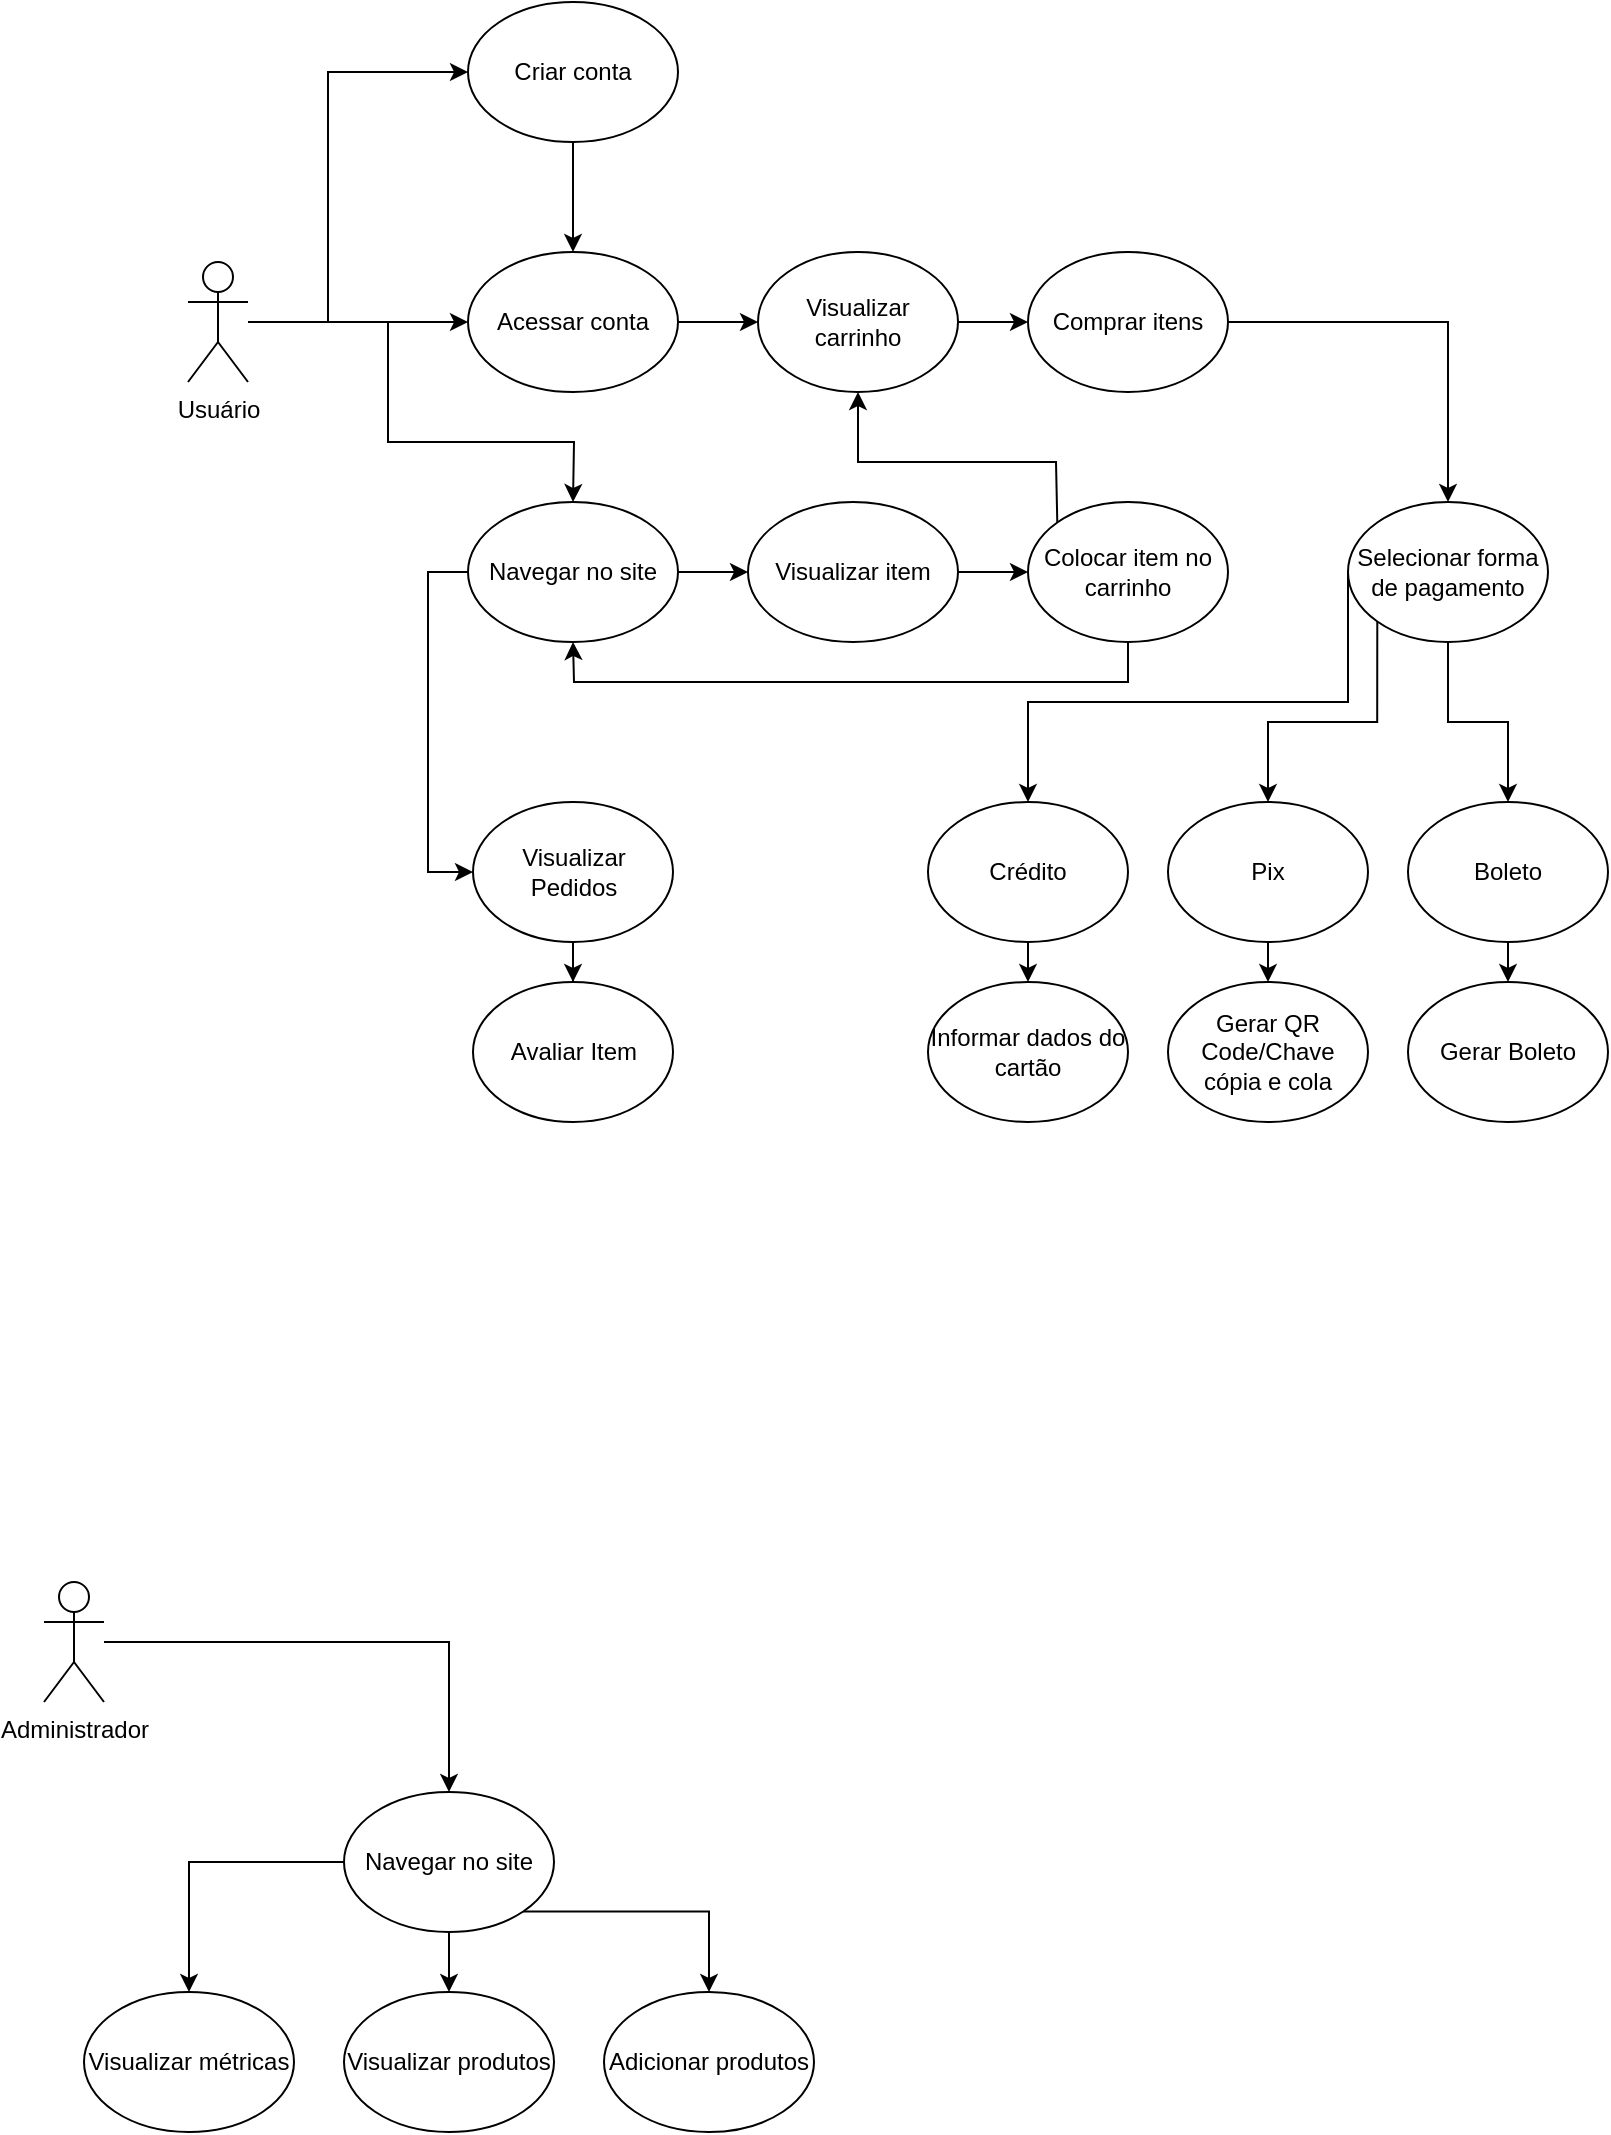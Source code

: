 <mxfile version="25.0.3">
  <diagram name="Página-1" id="1t1qk8D-UIFoVEn3kqQp">
    <mxGraphModel dx="955" dy="506" grid="1" gridSize="10" guides="1" tooltips="1" connect="1" arrows="1" fold="1" page="1" pageScale="1" pageWidth="827" pageHeight="1169" math="0" shadow="0">
      <root>
        <mxCell id="0" />
        <mxCell id="1" parent="0" />
        <mxCell id="V_i6t_GGnZHZgOv48OWF-7" value="" style="edgeStyle=orthogonalEdgeStyle;rounded=0;orthogonalLoop=1;jettySize=auto;html=1;entryX=0;entryY=0.5;entryDx=0;entryDy=0;" parent="1" source="V_i6t_GGnZHZgOv48OWF-1" target="V_i6t_GGnZHZgOv48OWF-3" edge="1">
          <mxGeometry relative="1" as="geometry">
            <mxPoint x="130" y="189.47" as="sourcePoint" />
            <mxPoint x="240" y="189.47" as="targetPoint" />
          </mxGeometry>
        </mxCell>
        <mxCell id="V_i6t_GGnZHZgOv48OWF-1" value="Usuário" style="shape=umlActor;verticalLabelPosition=bottom;verticalAlign=top;html=1;outlineConnect=0;" parent="1" vertex="1">
          <mxGeometry x="100" y="170" width="30" height="60" as="geometry" />
        </mxCell>
        <mxCell id="V_i6t_GGnZHZgOv48OWF-2" value="Criar conta" style="ellipse;whiteSpace=wrap;html=1;" parent="1" vertex="1">
          <mxGeometry x="240" y="40" width="105" height="70" as="geometry" />
        </mxCell>
        <mxCell id="V_i6t_GGnZHZgOv48OWF-20" value="" style="edgeStyle=orthogonalEdgeStyle;rounded=0;orthogonalLoop=1;jettySize=auto;html=1;" parent="1" source="V_i6t_GGnZHZgOv48OWF-3" target="V_i6t_GGnZHZgOv48OWF-18" edge="1">
          <mxGeometry relative="1" as="geometry" />
        </mxCell>
        <mxCell id="V_i6t_GGnZHZgOv48OWF-3" value="Acessar conta" style="ellipse;whiteSpace=wrap;html=1;" parent="1" vertex="1">
          <mxGeometry x="240" y="165" width="105" height="70" as="geometry" />
        </mxCell>
        <mxCell id="8WKv1LbbFwkZMfaDpy3F-18" style="edgeStyle=orthogonalEdgeStyle;rounded=0;orthogonalLoop=1;jettySize=auto;html=1;exitX=0;exitY=0.5;exitDx=0;exitDy=0;entryX=0;entryY=0.5;entryDx=0;entryDy=0;" edge="1" parent="1" source="V_i6t_GGnZHZgOv48OWF-5" target="8WKv1LbbFwkZMfaDpy3F-15">
          <mxGeometry relative="1" as="geometry" />
        </mxCell>
        <mxCell id="V_i6t_GGnZHZgOv48OWF-5" value="Navegar no site" style="ellipse;whiteSpace=wrap;html=1;" parent="1" vertex="1">
          <mxGeometry x="240" y="290" width="105" height="70" as="geometry" />
        </mxCell>
        <mxCell id="V_i6t_GGnZHZgOv48OWF-8" value="" style="endArrow=classic;html=1;rounded=0;" parent="1" edge="1">
          <mxGeometry width="50" height="50" relative="1" as="geometry">
            <mxPoint x="130" y="200" as="sourcePoint" />
            <mxPoint x="240" y="75" as="targetPoint" />
            <Array as="points">
              <mxPoint x="170" y="200" />
              <mxPoint x="170" y="75" />
            </Array>
          </mxGeometry>
        </mxCell>
        <mxCell id="V_i6t_GGnZHZgOv48OWF-9" value="" style="endArrow=classic;html=1;rounded=0;entryX=0.5;entryY=0;entryDx=0;entryDy=0;" parent="1" source="V_i6t_GGnZHZgOv48OWF-1" target="V_i6t_GGnZHZgOv48OWF-5" edge="1">
          <mxGeometry width="50" height="50" relative="1" as="geometry">
            <mxPoint x="150" y="260" as="sourcePoint" />
            <mxPoint x="200" y="210" as="targetPoint" />
            <Array as="points">
              <mxPoint x="200" y="200" />
              <mxPoint x="200" y="260" />
              <mxPoint x="293" y="260" />
            </Array>
          </mxGeometry>
        </mxCell>
        <mxCell id="V_i6t_GGnZHZgOv48OWF-10" value="" style="endArrow=classic;html=1;rounded=0;exitX=0.5;exitY=1;exitDx=0;exitDy=0;" parent="1" source="V_i6t_GGnZHZgOv48OWF-2" target="V_i6t_GGnZHZgOv48OWF-3" edge="1">
          <mxGeometry width="50" height="50" relative="1" as="geometry">
            <mxPoint x="350" y="280" as="sourcePoint" />
            <mxPoint x="400" y="230" as="targetPoint" />
          </mxGeometry>
        </mxCell>
        <mxCell id="V_i6t_GGnZHZgOv48OWF-12" value="Visualizar item" style="ellipse;whiteSpace=wrap;html=1;" parent="1" vertex="1">
          <mxGeometry x="380" y="290" width="105" height="70" as="geometry" />
        </mxCell>
        <mxCell id="V_i6t_GGnZHZgOv48OWF-13" value="Colocar item no carrinho" style="ellipse;whiteSpace=wrap;html=1;" parent="1" vertex="1">
          <mxGeometry x="520" y="290" width="100" height="70" as="geometry" />
        </mxCell>
        <mxCell id="V_i6t_GGnZHZgOv48OWF-15" value="" style="endArrow=classic;html=1;rounded=0;exitX=1;exitY=0.5;exitDx=0;exitDy=0;entryX=0;entryY=0.5;entryDx=0;entryDy=0;" parent="1" source="V_i6t_GGnZHZgOv48OWF-5" target="V_i6t_GGnZHZgOv48OWF-12" edge="1">
          <mxGeometry width="50" height="50" relative="1" as="geometry">
            <mxPoint x="350" y="280" as="sourcePoint" />
            <mxPoint x="400" y="230" as="targetPoint" />
          </mxGeometry>
        </mxCell>
        <mxCell id="V_i6t_GGnZHZgOv48OWF-16" value="" style="endArrow=classic;html=1;rounded=0;entryX=0;entryY=0.5;entryDx=0;entryDy=0;exitX=1;exitY=0.5;exitDx=0;exitDy=0;" parent="1" source="V_i6t_GGnZHZgOv48OWF-12" target="V_i6t_GGnZHZgOv48OWF-13" edge="1">
          <mxGeometry width="50" height="50" relative="1" as="geometry">
            <mxPoint x="460" y="345" as="sourcePoint" />
            <mxPoint x="491" y="310" as="targetPoint" />
          </mxGeometry>
        </mxCell>
        <mxCell id="V_i6t_GGnZHZgOv48OWF-17" value="" style="endArrow=classic;html=1;rounded=0;exitX=0.5;exitY=1;exitDx=0;exitDy=0;entryX=0.5;entryY=1;entryDx=0;entryDy=0;" parent="1" source="V_i6t_GGnZHZgOv48OWF-13" target="V_i6t_GGnZHZgOv48OWF-5" edge="1">
          <mxGeometry width="50" height="50" relative="1" as="geometry">
            <mxPoint x="350" y="380" as="sourcePoint" />
            <mxPoint x="400" y="330" as="targetPoint" />
            <Array as="points">
              <mxPoint x="570" y="380" />
              <mxPoint x="293" y="380" />
            </Array>
          </mxGeometry>
        </mxCell>
        <mxCell id="V_i6t_GGnZHZgOv48OWF-23" value="" style="edgeStyle=orthogonalEdgeStyle;rounded=0;orthogonalLoop=1;jettySize=auto;html=1;" parent="1" source="V_i6t_GGnZHZgOv48OWF-18" target="V_i6t_GGnZHZgOv48OWF-22" edge="1">
          <mxGeometry relative="1" as="geometry" />
        </mxCell>
        <mxCell id="V_i6t_GGnZHZgOv48OWF-18" value="Visualizar carrinho" style="ellipse;whiteSpace=wrap;html=1;" parent="1" vertex="1">
          <mxGeometry x="385" y="165" width="100" height="70" as="geometry" />
        </mxCell>
        <mxCell id="V_i6t_GGnZHZgOv48OWF-19" value="" style="endArrow=classic;html=1;rounded=0;exitX=0;exitY=0;exitDx=0;exitDy=0;entryX=0.5;entryY=1;entryDx=0;entryDy=0;" parent="1" source="V_i6t_GGnZHZgOv48OWF-13" target="V_i6t_GGnZHZgOv48OWF-18" edge="1">
          <mxGeometry width="50" height="50" relative="1" as="geometry">
            <mxPoint x="550" y="215" as="sourcePoint" />
            <mxPoint x="600" y="165" as="targetPoint" />
            <Array as="points">
              <mxPoint x="534" y="270" />
              <mxPoint x="435" y="270" />
            </Array>
          </mxGeometry>
        </mxCell>
        <mxCell id="V_i6t_GGnZHZgOv48OWF-25" value="" style="edgeStyle=orthogonalEdgeStyle;rounded=0;orthogonalLoop=1;jettySize=auto;html=1;" parent="1" source="V_i6t_GGnZHZgOv48OWF-22" target="V_i6t_GGnZHZgOv48OWF-24" edge="1">
          <mxGeometry relative="1" as="geometry" />
        </mxCell>
        <mxCell id="V_i6t_GGnZHZgOv48OWF-22" value="Comprar itens" style="ellipse;whiteSpace=wrap;html=1;" parent="1" vertex="1">
          <mxGeometry x="520" y="165" width="100" height="70" as="geometry" />
        </mxCell>
        <mxCell id="8WKv1LbbFwkZMfaDpy3F-9" value="" style="edgeStyle=orthogonalEdgeStyle;rounded=0;orthogonalLoop=1;jettySize=auto;html=1;" edge="1" parent="1" source="V_i6t_GGnZHZgOv48OWF-24" target="V_i6t_GGnZHZgOv48OWF-27">
          <mxGeometry relative="1" as="geometry" />
        </mxCell>
        <mxCell id="8WKv1LbbFwkZMfaDpy3F-10" style="edgeStyle=orthogonalEdgeStyle;rounded=0;orthogonalLoop=1;jettySize=auto;html=1;exitX=0;exitY=1;exitDx=0;exitDy=0;" edge="1" parent="1" source="V_i6t_GGnZHZgOv48OWF-24" target="V_i6t_GGnZHZgOv48OWF-28">
          <mxGeometry relative="1" as="geometry" />
        </mxCell>
        <mxCell id="8WKv1LbbFwkZMfaDpy3F-11" style="edgeStyle=orthogonalEdgeStyle;rounded=0;orthogonalLoop=1;jettySize=auto;html=1;exitX=0;exitY=0.5;exitDx=0;exitDy=0;entryX=0.5;entryY=0;entryDx=0;entryDy=0;" edge="1" parent="1" source="V_i6t_GGnZHZgOv48OWF-24" target="V_i6t_GGnZHZgOv48OWF-26">
          <mxGeometry relative="1" as="geometry">
            <Array as="points">
              <mxPoint x="680" y="390" />
              <mxPoint x="520" y="390" />
            </Array>
          </mxGeometry>
        </mxCell>
        <mxCell id="V_i6t_GGnZHZgOv48OWF-24" value="Selecionar forma de pagamento" style="ellipse;whiteSpace=wrap;html=1;" parent="1" vertex="1">
          <mxGeometry x="680" y="290" width="100" height="70" as="geometry" />
        </mxCell>
        <mxCell id="V_i6t_GGnZHZgOv48OWF-26" value="Crédito" style="ellipse;whiteSpace=wrap;html=1;" parent="1" vertex="1">
          <mxGeometry x="470" y="440" width="100" height="70" as="geometry" />
        </mxCell>
        <mxCell id="V_i6t_GGnZHZgOv48OWF-27" value="Boleto" style="ellipse;whiteSpace=wrap;html=1;" parent="1" vertex="1">
          <mxGeometry x="710" y="440" width="100" height="70" as="geometry" />
        </mxCell>
        <mxCell id="V_i6t_GGnZHZgOv48OWF-28" value="Pix" style="ellipse;whiteSpace=wrap;html=1;" parent="1" vertex="1">
          <mxGeometry x="590" y="440" width="100" height="70" as="geometry" />
        </mxCell>
        <mxCell id="V_i6t_GGnZHZgOv48OWF-29" value="Informar dados do cartão" style="ellipse;whiteSpace=wrap;html=1;" parent="1" vertex="1">
          <mxGeometry x="470" y="530" width="100" height="70" as="geometry" />
        </mxCell>
        <mxCell id="V_i6t_GGnZHZgOv48OWF-30" value="Gerar QR Code/Chave cópia e cola" style="ellipse;whiteSpace=wrap;html=1;" parent="1" vertex="1">
          <mxGeometry x="590" y="530" width="100" height="70" as="geometry" />
        </mxCell>
        <mxCell id="V_i6t_GGnZHZgOv48OWF-31" value="Gerar Boleto" style="ellipse;whiteSpace=wrap;html=1;" parent="1" vertex="1">
          <mxGeometry x="710" y="530" width="100" height="70" as="geometry" />
        </mxCell>
        <mxCell id="V_i6t_GGnZHZgOv48OWF-32" value="" style="endArrow=classic;html=1;rounded=0;exitX=0.5;exitY=1;exitDx=0;exitDy=0;entryX=0.5;entryY=0;entryDx=0;entryDy=0;" parent="1" source="V_i6t_GGnZHZgOv48OWF-26" target="V_i6t_GGnZHZgOv48OWF-29" edge="1">
          <mxGeometry width="50" height="50" relative="1" as="geometry">
            <mxPoint x="490" y="450" as="sourcePoint" />
            <mxPoint x="540" y="400" as="targetPoint" />
          </mxGeometry>
        </mxCell>
        <mxCell id="V_i6t_GGnZHZgOv48OWF-33" value="" style="endArrow=classic;html=1;rounded=0;exitX=0.5;exitY=1;exitDx=0;exitDy=0;entryX=0.5;entryY=0;entryDx=0;entryDy=0;" parent="1" source="V_i6t_GGnZHZgOv48OWF-28" target="V_i6t_GGnZHZgOv48OWF-30" edge="1">
          <mxGeometry width="50" height="50" relative="1" as="geometry">
            <mxPoint x="530" y="520" as="sourcePoint" />
            <mxPoint x="530" y="540" as="targetPoint" />
          </mxGeometry>
        </mxCell>
        <mxCell id="V_i6t_GGnZHZgOv48OWF-34" value="" style="endArrow=classic;html=1;rounded=0;exitX=0.5;exitY=1;exitDx=0;exitDy=0;entryX=0.5;entryY=0;entryDx=0;entryDy=0;" parent="1" source="V_i6t_GGnZHZgOv48OWF-27" target="V_i6t_GGnZHZgOv48OWF-31" edge="1">
          <mxGeometry width="50" height="50" relative="1" as="geometry">
            <mxPoint x="540" y="530" as="sourcePoint" />
            <mxPoint x="540" y="550" as="targetPoint" />
          </mxGeometry>
        </mxCell>
        <mxCell id="8WKv1LbbFwkZMfaDpy3F-4" value="" style="edgeStyle=orthogonalEdgeStyle;rounded=0;orthogonalLoop=1;jettySize=auto;html=1;" edge="1" parent="1" source="8WKv1LbbFwkZMfaDpy3F-1" target="8WKv1LbbFwkZMfaDpy3F-3">
          <mxGeometry relative="1" as="geometry" />
        </mxCell>
        <mxCell id="8WKv1LbbFwkZMfaDpy3F-1" value="Administrador" style="shape=umlActor;verticalLabelPosition=bottom;verticalAlign=top;html=1;outlineConnect=0;" vertex="1" parent="1">
          <mxGeometry x="28" y="830" width="30" height="60" as="geometry" />
        </mxCell>
        <mxCell id="8WKv1LbbFwkZMfaDpy3F-6" value="" style="edgeStyle=orthogonalEdgeStyle;rounded=0;orthogonalLoop=1;jettySize=auto;html=1;" edge="1" parent="1" source="8WKv1LbbFwkZMfaDpy3F-3" target="8WKv1LbbFwkZMfaDpy3F-5">
          <mxGeometry relative="1" as="geometry" />
        </mxCell>
        <mxCell id="8WKv1LbbFwkZMfaDpy3F-8" style="edgeStyle=orthogonalEdgeStyle;rounded=0;orthogonalLoop=1;jettySize=auto;html=1;exitX=1;exitY=1;exitDx=0;exitDy=0;" edge="1" parent="1" source="8WKv1LbbFwkZMfaDpy3F-3" target="8WKv1LbbFwkZMfaDpy3F-7">
          <mxGeometry relative="1" as="geometry" />
        </mxCell>
        <mxCell id="8WKv1LbbFwkZMfaDpy3F-14" style="edgeStyle=orthogonalEdgeStyle;rounded=0;orthogonalLoop=1;jettySize=auto;html=1;exitX=0;exitY=0.5;exitDx=0;exitDy=0;" edge="1" parent="1" source="8WKv1LbbFwkZMfaDpy3F-3" target="8WKv1LbbFwkZMfaDpy3F-12">
          <mxGeometry relative="1" as="geometry" />
        </mxCell>
        <mxCell id="8WKv1LbbFwkZMfaDpy3F-3" value="Navegar no site" style="ellipse;whiteSpace=wrap;html=1;" vertex="1" parent="1">
          <mxGeometry x="178" y="935" width="105" height="70" as="geometry" />
        </mxCell>
        <mxCell id="8WKv1LbbFwkZMfaDpy3F-5" value="Visualizar produtos" style="ellipse;whiteSpace=wrap;html=1;" vertex="1" parent="1">
          <mxGeometry x="178" y="1035" width="105" height="70" as="geometry" />
        </mxCell>
        <mxCell id="8WKv1LbbFwkZMfaDpy3F-7" value="Adicionar produtos" style="ellipse;whiteSpace=wrap;html=1;" vertex="1" parent="1">
          <mxGeometry x="308" y="1035" width="105" height="70" as="geometry" />
        </mxCell>
        <mxCell id="8WKv1LbbFwkZMfaDpy3F-12" value="Visualizar métricas" style="ellipse;whiteSpace=wrap;html=1;" vertex="1" parent="1">
          <mxGeometry x="48" y="1035" width="105" height="70" as="geometry" />
        </mxCell>
        <mxCell id="8WKv1LbbFwkZMfaDpy3F-17" value="" style="edgeStyle=orthogonalEdgeStyle;rounded=0;orthogonalLoop=1;jettySize=auto;html=1;" edge="1" parent="1" source="8WKv1LbbFwkZMfaDpy3F-15" target="8WKv1LbbFwkZMfaDpy3F-16">
          <mxGeometry relative="1" as="geometry" />
        </mxCell>
        <mxCell id="8WKv1LbbFwkZMfaDpy3F-15" value="Visualizar Pedidos" style="ellipse;whiteSpace=wrap;html=1;" vertex="1" parent="1">
          <mxGeometry x="242.5" y="440" width="100" height="70" as="geometry" />
        </mxCell>
        <mxCell id="8WKv1LbbFwkZMfaDpy3F-16" value="Avaliar Item" style="ellipse;whiteSpace=wrap;html=1;" vertex="1" parent="1">
          <mxGeometry x="242.5" y="530" width="100" height="70" as="geometry" />
        </mxCell>
      </root>
    </mxGraphModel>
  </diagram>
</mxfile>
